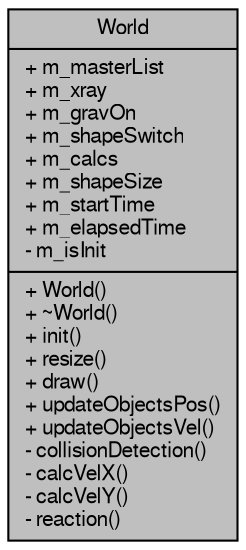 digraph "World"
{
  edge [fontname="FreeSans",fontsize="10",labelfontname="FreeSans",labelfontsize="10"];
  node [fontname="FreeSans",fontsize="10",shape=record];
  Node1 [label="{World\n|+ m_masterList\l+ m_xray\l+ m_gravOn\l+ m_shapeSwitch\l+ m_calcs\l+ m_shapeSize\l+ m_startTime\l+ m_elapsedTime\l- m_isInit\l|+ World()\l+ ~World()\l+ init()\l+ resize()\l+ draw()\l+ updateObjectsPos()\l+ updateObjectsVel()\l- collisionDetection()\l- calcVelX()\l- calcVelY()\l- reaction()\l}",height=0.2,width=0.4,color="black", fillcolor="grey75", style="filled", fontcolor="black"];
}
